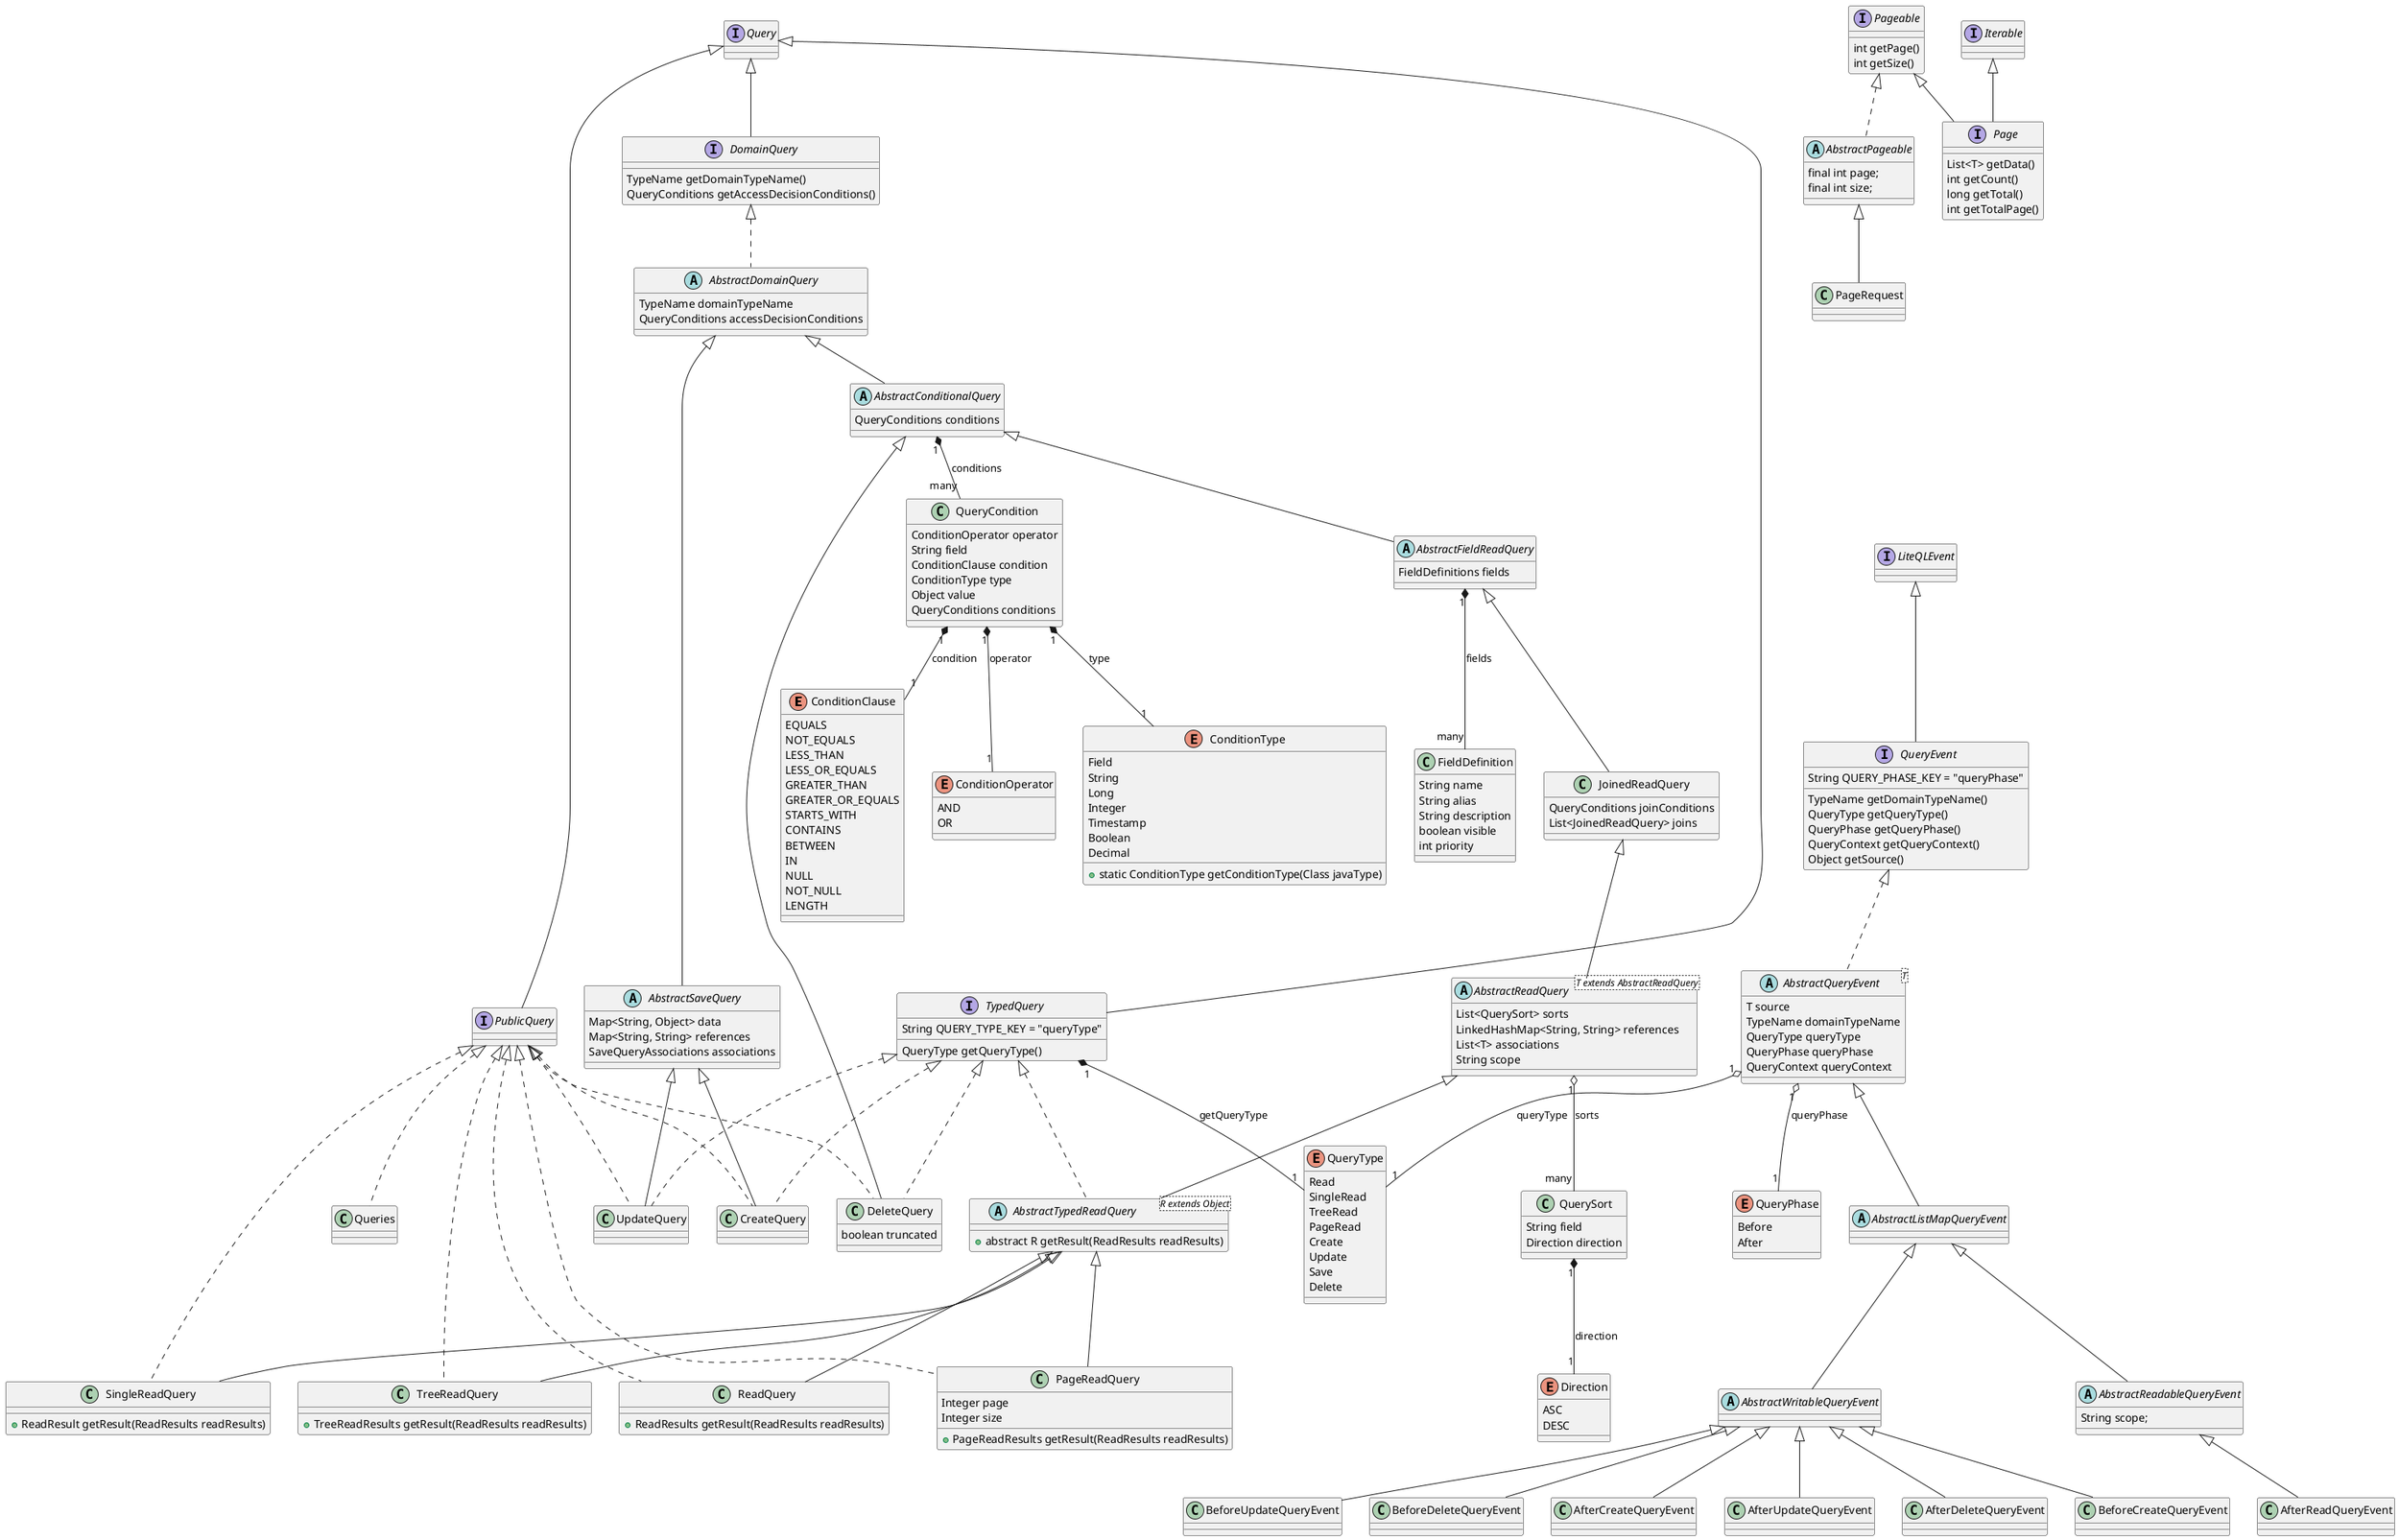 @startuml

enum ConditionClause {
  EQUALS
  NOT_EQUALS
  LESS_THAN
  LESS_OR_EQUALS
  GREATER_THAN
  GREATER_OR_EQUALS
  STARTS_WITH
  CONTAINS
  BETWEEN
  IN
  NULL
  NOT_NULL
  LENGTH
}

enum ConditionOperator {
  AND
  OR
}

enum ConditionType {
  Field
  String
  Long
  Integer
  Timestamp
  Boolean
  Decimal
  +static ConditionType getConditionType(Class javaType)
}

enum Direction {
  ASC
  DESC
}

enum QueryPhase {
  Before
  After
}

enum QueryType {
  Read
  SingleRead
  TreeRead
  PageRead
  Create
  Update
  Save
  Delete
}

interface Query {
}

interface TypedQuery extends Query {
  String QUERY_TYPE_KEY = "queryType"
  QueryType getQueryType()
}

TypedQuery "1" *-- "1" QueryType : getQueryType

interface PublicQuery extends Query {
}

interface DomainQuery extends Query {
  TypeName getDomainTypeName()
  QueryConditions getAccessDecisionConditions()
}

abstract class AbstractDomainQuery implements DomainQuery {
  TypeName domainTypeName
  QueryConditions accessDecisionConditions
}

abstract class AbstractConditionalQuery extends AbstractDomainQuery {
  QueryConditions conditions
}

class QueryCondition {
  ConditionOperator operator
  String field
  ConditionClause condition
  ConditionType type
  Object value
  QueryConditions conditions
}

QueryCondition "1" *-- "1" ConditionOperator : operator
QueryCondition "1" *-- "1" ConditionClause : condition
QueryCondition "1" *-- "1" ConditionType : type

class QuerySort {
  String field
  Direction direction
}

QuerySort "1" *-- "1" Direction : direction

AbstractConditionalQuery "1" *-- "many" QueryCondition : conditions

class FieldDefinition {
  String name
  String alias
  String description
  boolean visible
  int priority
}

abstract class AbstractFieldReadQuery extends AbstractConditionalQuery {
  FieldDefinitions fields
}

AbstractFieldReadQuery "1" *-- "many" FieldDefinition : fields

class JoinedReadQuery extends AbstractFieldReadQuery {
  QueryConditions joinConditions
  List<JoinedReadQuery> joins
}

abstract class AbstractReadQuery<T extends AbstractReadQuery> extends JoinedReadQuery {
  List<QuerySort> sorts
  LinkedHashMap<String, String> references
  List<T> associations
  String scope
}

AbstractReadQuery "1" o-- "many" QuerySort : sorts

abstract class AbstractTypedReadQuery<R extends Object> extends AbstractReadQuery implements TypedQuery {
  +abstract R getResult(ReadResults readResults)
}

interface Pageable {
  int getPage()
  int getSize()
}

abstract class AbstractPageable implements Pageable {
  final int page;
  final int size;
}

interface Page extends Pageable, Iterable {
  List<T> getData()
  int getCount()
  long getTotal()
  int getTotalPage()
}

class PageRequest extends AbstractPageable {
}

class PageReadQuery extends AbstractTypedReadQuery implements PublicQuery {
  Integer page
  Integer size
  +PageReadResults getResult(ReadResults readResults)
}

class ReadQuery extends AbstractTypedReadQuery implements PublicQuery {
  +ReadResults getResult(ReadResults readResults)
}

class SingleReadQuery extends AbstractTypedReadQuery implements PublicQuery {
  +ReadResult getResult(ReadResults readResults)
}

class TreeReadQuery extends AbstractTypedReadQuery implements PublicQuery {
  +TreeReadResults getResult(ReadResults readResults)
}

abstract class AbstractSaveQuery extends AbstractDomainQuery {
  Map<String, Object> data
  Map<String, String> references
  SaveQueryAssociations associations
}

class CreateQuery extends AbstractSaveQuery implements TypedQuery, PublicQuery {
}

class UpdateQuery extends AbstractSaveQuery implements TypedQuery, PublicQuery {
}

class DeleteQuery extends AbstractConditionalQuery implements TypedQuery, PublicQuery {
  boolean truncated
}

class Queries implements PublicQuery {
}

interface QueryEvent extends LiteQLEvent {
  String QUERY_PHASE_KEY = "queryPhase"
  TypeName getDomainTypeName()
  QueryType getQueryType()
  QueryPhase getQueryPhase()
  QueryContext getQueryContext()
  Object getSource()
}

abstract class AbstractQueryEvent<T> implements QueryEvent {
  T source
  TypeName domainTypeName
  QueryType queryType
  QueryPhase queryPhase
  QueryContext queryContext
}

AbstractQueryEvent "1" o-- "1" QueryPhase : queryPhase
AbstractQueryEvent "1" o-- "1" QueryType : queryType

abstract class AbstractListMapQueryEvent extends AbstractQueryEvent {
}

abstract class AbstractReadableQueryEvent extends AbstractListMapQueryEvent {
  String scope;
}

abstract class AbstractWritableQueryEvent extends AbstractListMapQueryEvent {
}

class BeforeCreateQueryEvent extends AbstractWritableQueryEvent {
}

class BeforeUpdateQueryEvent extends AbstractWritableQueryEvent {
}

class BeforeDeleteQueryEvent extends AbstractWritableQueryEvent {
}

class AfterReadQueryEvent extends AbstractReadableQueryEvent {
}

class AfterCreateQueryEvent extends AbstractWritableQueryEvent {
}

class AfterUpdateQueryEvent extends AbstractWritableQueryEvent {
}

class AfterDeleteQueryEvent extends AbstractWritableQueryEvent {
}

@enduml
